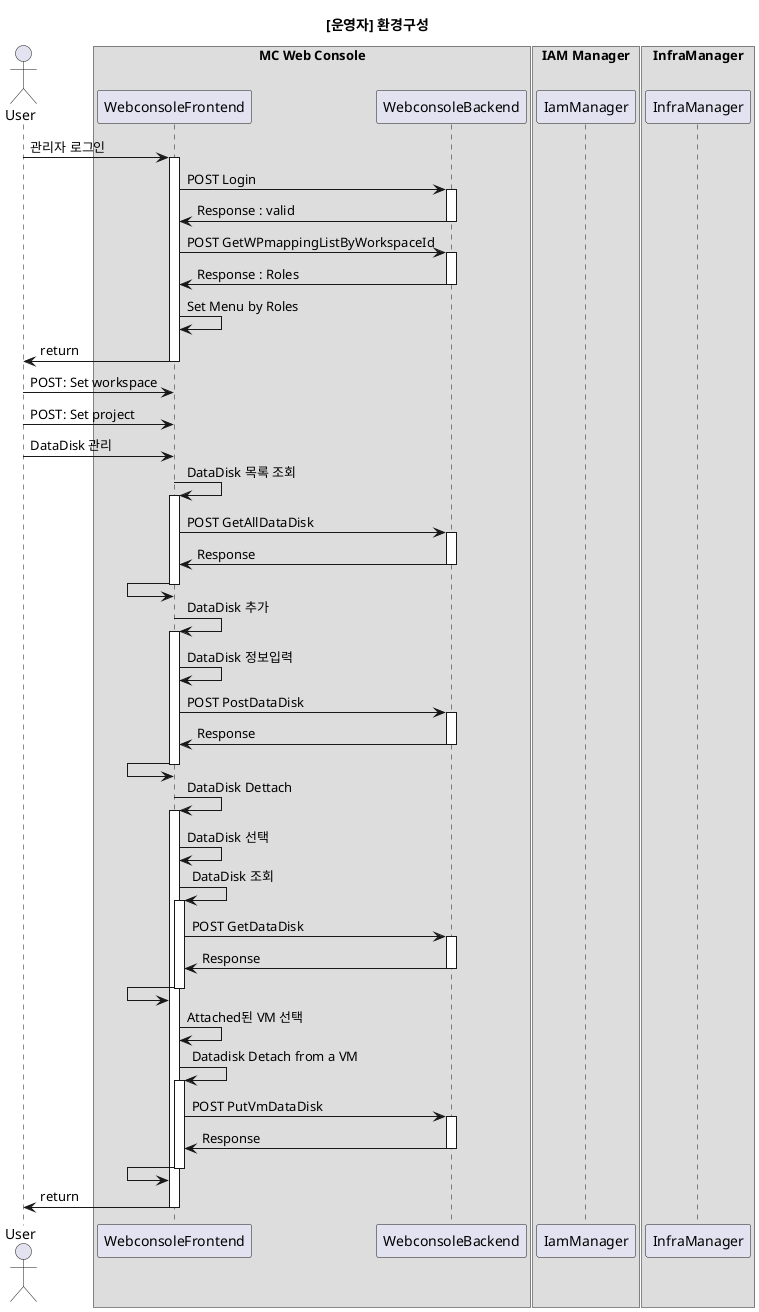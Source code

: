 @startuml

title "[운영자] 환경구성"

actor User as EndUser

box "MC Web Console"
participant WebconsoleFrontend
participant WebconsoleBackend
end box

box "IAM Manager"
participant IamManager
end box

box "InfraManager"
participant InfraManager
end box


EndUser     -> WebconsoleFrontend ++: 관리자 로그인
    WebconsoleFrontend -> WebconsoleBackend ++: POST Login
    WebconsoleFrontend  <- WebconsoleBackend --: Response : valid
    WebconsoleFrontend -> WebconsoleBackend ++: POST GetWPmappingListByWorkspaceId
    WebconsoleFrontend  <- WebconsoleBackend --: Response : Roles

    WebconsoleFrontend -> WebconsoleFrontend : Set Menu by Roles
EndUser     <- WebconsoleFrontend --: return 

EndUser     -> WebconsoleFrontend : POST: Set workspace
EndUser     -> WebconsoleFrontend : POST: Set project


EndUser     -> WebconsoleFrontend : DataDisk 관리
    WebconsoleFrontend -> WebconsoleFrontend ++: DataDisk 목록 조회
        WebconsoleFrontend  -> WebconsoleBackend ++: POST GetAllDataDisk
        WebconsoleFrontend  <- WebconsoleBackend --: Response
    WebconsoleFrontend <- WebconsoleFrontend --: 

    WebconsoleFrontend -> WebconsoleFrontend ++: DataDisk 추가
        WebconsoleFrontend  -> WebconsoleFrontend : DataDisk 정보입력
        WebconsoleFrontend  -> WebconsoleBackend ++: POST PostDataDisk
        WebconsoleFrontend  <- WebconsoleBackend --: Response
    WebconsoleFrontend <- WebconsoleFrontend --: 

    WebconsoleFrontend -> WebconsoleFrontend ++: DataDisk Dettach
        WebconsoleFrontend -> WebconsoleFrontend : DataDisk 선택
        WebconsoleFrontend -> WebconsoleFrontend ++: DataDisk 조회
            WebconsoleFrontend  -> WebconsoleBackend ++: POST GetDataDisk
            WebconsoleFrontend  <- WebconsoleBackend --: Response
        WebconsoleFrontend <- WebconsoleFrontend --:

        WebconsoleFrontend -> WebconsoleFrontend : Attached된 VM 선택
        WebconsoleFrontend -> WebconsoleFrontend ++: Datadisk Detach from a VM 
        WebconsoleFrontend  -> WebconsoleBackend ++: POST PutVmDataDisk
        WebconsoleFrontend  <- WebconsoleBackend --: Response
    WebconsoleFrontend <- WebconsoleFrontend --: 

EndUser     <- WebconsoleFrontend --: return 

@enduml
